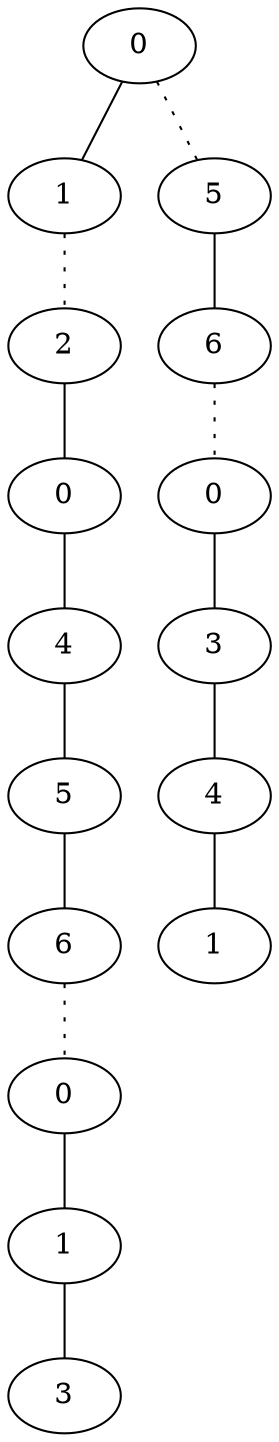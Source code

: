graph {
a0[label=0];
a1[label=1];
a2[label=2];
a3[label=0];
a4[label=4];
a5[label=5];
a6[label=6];
a7[label=0];
a8[label=1];
a9[label=3];
a10[label=5];
a11[label=6];
a12[label=0];
a13[label=3];
a14[label=4];
a15[label=1];
a0 -- a1;
a0 -- a10 [style=dotted];
a1 -- a2 [style=dotted];
a2 -- a3;
a3 -- a4;
a4 -- a5;
a5 -- a6;
a6 -- a7 [style=dotted];
a7 -- a8;
a8 -- a9;
a10 -- a11;
a11 -- a12 [style=dotted];
a12 -- a13;
a13 -- a14;
a14 -- a15;
}
